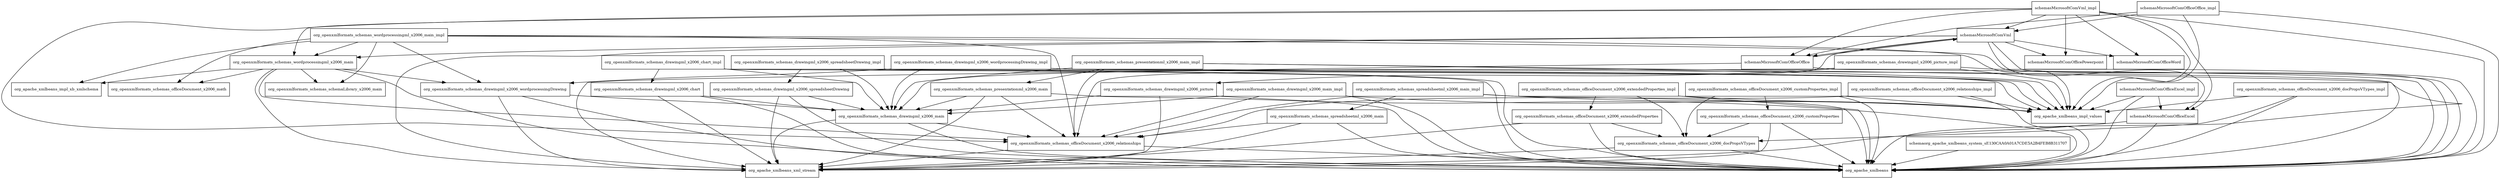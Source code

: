 digraph poi_ooxml_schemas_3_8_20120326_package_dependencies {
  node [shape = box, fontsize=10.0];
  org_openxmlformats_schemas_drawingml_x2006_chart -> org_apache_xmlbeans;
  org_openxmlformats_schemas_drawingml_x2006_chart -> org_apache_xmlbeans_xml_stream;
  org_openxmlformats_schemas_drawingml_x2006_chart -> org_openxmlformats_schemas_drawingml_x2006_main;
  org_openxmlformats_schemas_drawingml_x2006_chart_impl -> org_apache_xmlbeans;
  org_openxmlformats_schemas_drawingml_x2006_chart_impl -> org_apache_xmlbeans_impl_values;
  org_openxmlformats_schemas_drawingml_x2006_chart_impl -> org_openxmlformats_schemas_drawingml_x2006_chart;
  org_openxmlformats_schemas_drawingml_x2006_chart_impl -> org_openxmlformats_schemas_drawingml_x2006_main;
  org_openxmlformats_schemas_drawingml_x2006_main -> org_apache_xmlbeans;
  org_openxmlformats_schemas_drawingml_x2006_main -> org_apache_xmlbeans_xml_stream;
  org_openxmlformats_schemas_drawingml_x2006_main -> org_openxmlformats_schemas_officeDocument_x2006_relationships;
  org_openxmlformats_schemas_drawingml_x2006_main_impl -> org_apache_xmlbeans;
  org_openxmlformats_schemas_drawingml_x2006_main_impl -> org_apache_xmlbeans_impl_values;
  org_openxmlformats_schemas_drawingml_x2006_main_impl -> org_openxmlformats_schemas_drawingml_x2006_main;
  org_openxmlformats_schemas_drawingml_x2006_main_impl -> org_openxmlformats_schemas_officeDocument_x2006_relationships;
  org_openxmlformats_schemas_drawingml_x2006_picture -> org_apache_xmlbeans;
  org_openxmlformats_schemas_drawingml_x2006_picture -> org_apache_xmlbeans_xml_stream;
  org_openxmlformats_schemas_drawingml_x2006_picture -> org_openxmlformats_schemas_drawingml_x2006_main;
  org_openxmlformats_schemas_drawingml_x2006_picture_impl -> org_apache_xmlbeans;
  org_openxmlformats_schemas_drawingml_x2006_picture_impl -> org_apache_xmlbeans_impl_values;
  org_openxmlformats_schemas_drawingml_x2006_picture_impl -> org_openxmlformats_schemas_drawingml_x2006_main;
  org_openxmlformats_schemas_drawingml_x2006_picture_impl -> org_openxmlformats_schemas_drawingml_x2006_picture;
  org_openxmlformats_schemas_drawingml_x2006_spreadsheetDrawing -> org_apache_xmlbeans;
  org_openxmlformats_schemas_drawingml_x2006_spreadsheetDrawing -> org_apache_xmlbeans_xml_stream;
  org_openxmlformats_schemas_drawingml_x2006_spreadsheetDrawing -> org_openxmlformats_schemas_drawingml_x2006_main;
  org_openxmlformats_schemas_drawingml_x2006_spreadsheetDrawing_impl -> org_apache_xmlbeans;
  org_openxmlformats_schemas_drawingml_x2006_spreadsheetDrawing_impl -> org_apache_xmlbeans_impl_values;
  org_openxmlformats_schemas_drawingml_x2006_spreadsheetDrawing_impl -> org_openxmlformats_schemas_drawingml_x2006_main;
  org_openxmlformats_schemas_drawingml_x2006_spreadsheetDrawing_impl -> org_openxmlformats_schemas_drawingml_x2006_spreadsheetDrawing;
  org_openxmlformats_schemas_drawingml_x2006_wordprocessingDrawing -> org_apache_xmlbeans;
  org_openxmlformats_schemas_drawingml_x2006_wordprocessingDrawing -> org_apache_xmlbeans_xml_stream;
  org_openxmlformats_schemas_drawingml_x2006_wordprocessingDrawing -> org_openxmlformats_schemas_drawingml_x2006_main;
  org_openxmlformats_schemas_drawingml_x2006_wordprocessingDrawing_impl -> org_apache_xmlbeans;
  org_openxmlformats_schemas_drawingml_x2006_wordprocessingDrawing_impl -> org_apache_xmlbeans_impl_values;
  org_openxmlformats_schemas_drawingml_x2006_wordprocessingDrawing_impl -> org_openxmlformats_schemas_drawingml_x2006_main;
  org_openxmlformats_schemas_drawingml_x2006_wordprocessingDrawing_impl -> org_openxmlformats_schemas_drawingml_x2006_wordprocessingDrawing;
  org_openxmlformats_schemas_officeDocument_x2006_customProperties -> org_apache_xmlbeans;
  org_openxmlformats_schemas_officeDocument_x2006_customProperties -> org_apache_xmlbeans_xml_stream;
  org_openxmlformats_schemas_officeDocument_x2006_customProperties -> org_openxmlformats_schemas_officeDocument_x2006_docPropsVTypes;
  org_openxmlformats_schemas_officeDocument_x2006_customProperties_impl -> org_apache_xmlbeans;
  org_openxmlformats_schemas_officeDocument_x2006_customProperties_impl -> org_apache_xmlbeans_impl_values;
  org_openxmlformats_schemas_officeDocument_x2006_customProperties_impl -> org_openxmlformats_schemas_officeDocument_x2006_customProperties;
  org_openxmlformats_schemas_officeDocument_x2006_customProperties_impl -> org_openxmlformats_schemas_officeDocument_x2006_docPropsVTypes;
  org_openxmlformats_schemas_officeDocument_x2006_docPropsVTypes -> org_apache_xmlbeans;
  org_openxmlformats_schemas_officeDocument_x2006_docPropsVTypes -> org_apache_xmlbeans_xml_stream;
  org_openxmlformats_schemas_officeDocument_x2006_docPropsVTypes_impl -> org_apache_xmlbeans;
  org_openxmlformats_schemas_officeDocument_x2006_docPropsVTypes_impl -> org_apache_xmlbeans_impl_values;
  org_openxmlformats_schemas_officeDocument_x2006_docPropsVTypes_impl -> org_openxmlformats_schemas_officeDocument_x2006_docPropsVTypes;
  org_openxmlformats_schemas_officeDocument_x2006_extendedProperties -> org_apache_xmlbeans;
  org_openxmlformats_schemas_officeDocument_x2006_extendedProperties -> org_apache_xmlbeans_xml_stream;
  org_openxmlformats_schemas_officeDocument_x2006_extendedProperties -> org_openxmlformats_schemas_officeDocument_x2006_docPropsVTypes;
  org_openxmlformats_schemas_officeDocument_x2006_extendedProperties_impl -> org_apache_xmlbeans;
  org_openxmlformats_schemas_officeDocument_x2006_extendedProperties_impl -> org_apache_xmlbeans_impl_values;
  org_openxmlformats_schemas_officeDocument_x2006_extendedProperties_impl -> org_openxmlformats_schemas_officeDocument_x2006_docPropsVTypes;
  org_openxmlformats_schemas_officeDocument_x2006_extendedProperties_impl -> org_openxmlformats_schemas_officeDocument_x2006_extendedProperties;
  org_openxmlformats_schemas_officeDocument_x2006_relationships -> org_apache_xmlbeans;
  org_openxmlformats_schemas_officeDocument_x2006_relationships -> org_apache_xmlbeans_xml_stream;
  org_openxmlformats_schemas_officeDocument_x2006_relationships_impl -> org_apache_xmlbeans;
  org_openxmlformats_schemas_officeDocument_x2006_relationships_impl -> org_apache_xmlbeans_impl_values;
  org_openxmlformats_schemas_officeDocument_x2006_relationships_impl -> org_openxmlformats_schemas_officeDocument_x2006_relationships;
  org_openxmlformats_schemas_presentationml_x2006_main -> org_apache_xmlbeans;
  org_openxmlformats_schemas_presentationml_x2006_main -> org_apache_xmlbeans_xml_stream;
  org_openxmlformats_schemas_presentationml_x2006_main -> org_openxmlformats_schemas_drawingml_x2006_main;
  org_openxmlformats_schemas_presentationml_x2006_main -> org_openxmlformats_schemas_officeDocument_x2006_relationships;
  org_openxmlformats_schemas_presentationml_x2006_main_impl -> org_apache_xmlbeans;
  org_openxmlformats_schemas_presentationml_x2006_main_impl -> org_apache_xmlbeans_impl_values;
  org_openxmlformats_schemas_presentationml_x2006_main_impl -> org_openxmlformats_schemas_drawingml_x2006_main;
  org_openxmlformats_schemas_presentationml_x2006_main_impl -> org_openxmlformats_schemas_officeDocument_x2006_relationships;
  org_openxmlformats_schemas_presentationml_x2006_main_impl -> org_openxmlformats_schemas_presentationml_x2006_main;
  org_openxmlformats_schemas_spreadsheetml_x2006_main -> org_apache_xmlbeans;
  org_openxmlformats_schemas_spreadsheetml_x2006_main -> org_apache_xmlbeans_xml_stream;
  org_openxmlformats_schemas_spreadsheetml_x2006_main -> org_openxmlformats_schemas_officeDocument_x2006_relationships;
  org_openxmlformats_schemas_spreadsheetml_x2006_main_impl -> org_apache_xmlbeans;
  org_openxmlformats_schemas_spreadsheetml_x2006_main_impl -> org_apache_xmlbeans_impl_values;
  org_openxmlformats_schemas_spreadsheetml_x2006_main_impl -> org_openxmlformats_schemas_officeDocument_x2006_relationships;
  org_openxmlformats_schemas_spreadsheetml_x2006_main_impl -> org_openxmlformats_schemas_spreadsheetml_x2006_main;
  org_openxmlformats_schemas_wordprocessingml_x2006_main -> org_apache_xmlbeans;
  org_openxmlformats_schemas_wordprocessingml_x2006_main -> org_apache_xmlbeans_impl_xb_xmlschema;
  org_openxmlformats_schemas_wordprocessingml_x2006_main -> org_apache_xmlbeans_xml_stream;
  org_openxmlformats_schemas_wordprocessingml_x2006_main -> org_openxmlformats_schemas_drawingml_x2006_wordprocessingDrawing;
  org_openxmlformats_schemas_wordprocessingml_x2006_main -> org_openxmlformats_schemas_officeDocument_x2006_math;
  org_openxmlformats_schemas_wordprocessingml_x2006_main -> org_openxmlformats_schemas_officeDocument_x2006_relationships;
  org_openxmlformats_schemas_wordprocessingml_x2006_main -> org_openxmlformats_schemas_schemaLibrary_x2006_main;
  org_openxmlformats_schemas_wordprocessingml_x2006_main_impl -> org_apache_xmlbeans;
  org_openxmlformats_schemas_wordprocessingml_x2006_main_impl -> org_apache_xmlbeans_impl_values;
  org_openxmlformats_schemas_wordprocessingml_x2006_main_impl -> org_apache_xmlbeans_impl_xb_xmlschema;
  org_openxmlformats_schemas_wordprocessingml_x2006_main_impl -> org_openxmlformats_schemas_drawingml_x2006_wordprocessingDrawing;
  org_openxmlformats_schemas_wordprocessingml_x2006_main_impl -> org_openxmlformats_schemas_officeDocument_x2006_math;
  org_openxmlformats_schemas_wordprocessingml_x2006_main_impl -> org_openxmlformats_schemas_officeDocument_x2006_relationships;
  org_openxmlformats_schemas_wordprocessingml_x2006_main_impl -> org_openxmlformats_schemas_schemaLibrary_x2006_main;
  org_openxmlformats_schemas_wordprocessingml_x2006_main_impl -> org_openxmlformats_schemas_wordprocessingml_x2006_main;
  schemaorg_apache_xmlbeans_system_sE130CAA0A01A7CDE5A2B4FEB8B311707 -> org_apache_xmlbeans;
  schemasMicrosoftComOfficeExcel -> org_apache_xmlbeans;
  schemasMicrosoftComOfficeExcel -> org_apache_xmlbeans_xml_stream;
  schemasMicrosoftComOfficeExcel_impl -> org_apache_xmlbeans;
  schemasMicrosoftComOfficeExcel_impl -> org_apache_xmlbeans_impl_values;
  schemasMicrosoftComOfficeExcel_impl -> schemasMicrosoftComOfficeExcel;
  schemasMicrosoftComOfficeOffice -> org_apache_xmlbeans;
  schemasMicrosoftComOfficeOffice -> org_apache_xmlbeans_xml_stream;
  schemasMicrosoftComOfficeOffice -> schemasMicrosoftComVml;
  schemasMicrosoftComOfficeOffice_impl -> org_apache_xmlbeans;
  schemasMicrosoftComOfficeOffice_impl -> org_apache_xmlbeans_impl_values;
  schemasMicrosoftComOfficeOffice_impl -> schemasMicrosoftComOfficeOffice;
  schemasMicrosoftComOfficeOffice_impl -> schemasMicrosoftComVml;
  schemasMicrosoftComVml -> org_apache_xmlbeans;
  schemasMicrosoftComVml -> org_apache_xmlbeans_xml_stream;
  schemasMicrosoftComVml -> org_openxmlformats_schemas_officeDocument_x2006_relationships;
  schemasMicrosoftComVml -> org_openxmlformats_schemas_wordprocessingml_x2006_main;
  schemasMicrosoftComVml -> schemasMicrosoftComOfficeExcel;
  schemasMicrosoftComVml -> schemasMicrosoftComOfficeOffice;
  schemasMicrosoftComVml -> schemasMicrosoftComOfficePowerpoint;
  schemasMicrosoftComVml -> schemasMicrosoftComOfficeWord;
  schemasMicrosoftComVml_impl -> org_apache_xmlbeans;
  schemasMicrosoftComVml_impl -> org_apache_xmlbeans_impl_values;
  schemasMicrosoftComVml_impl -> org_openxmlformats_schemas_officeDocument_x2006_relationships;
  schemasMicrosoftComVml_impl -> org_openxmlformats_schemas_wordprocessingml_x2006_main;
  schemasMicrosoftComVml_impl -> schemasMicrosoftComOfficeExcel;
  schemasMicrosoftComVml_impl -> schemasMicrosoftComOfficeOffice;
  schemasMicrosoftComVml_impl -> schemasMicrosoftComOfficePowerpoint;
  schemasMicrosoftComVml_impl -> schemasMicrosoftComOfficeWord;
  schemasMicrosoftComVml_impl -> schemasMicrosoftComVml;
}
